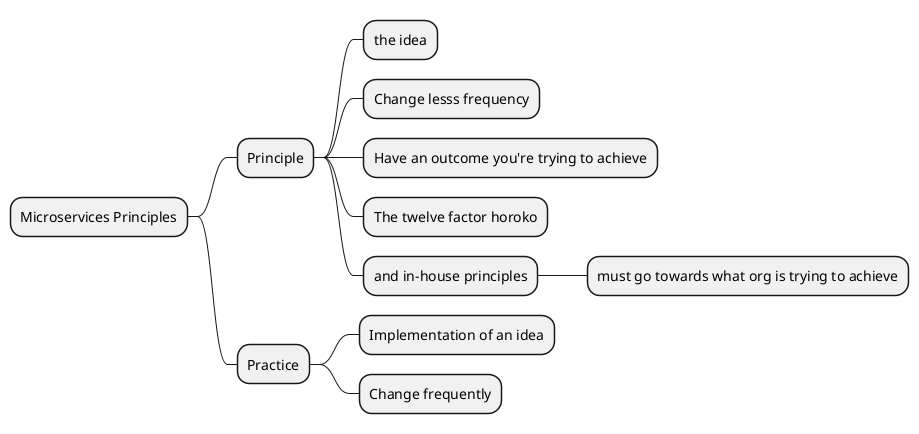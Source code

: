 
@startmindmap

' 12 factor app
' https://12factor.net/

+ Microservices Principles
++ Principle
+++ the idea
+++ Change lesss frequency
+++ Have an outcome you're trying to achieve
+++ The twelve factor horoko
+++ and in-house principles
++++ must go towards what org is trying to achieve
++ Practice
+++ Implementation of an idea
+++ Change frequently




@endmindmap
